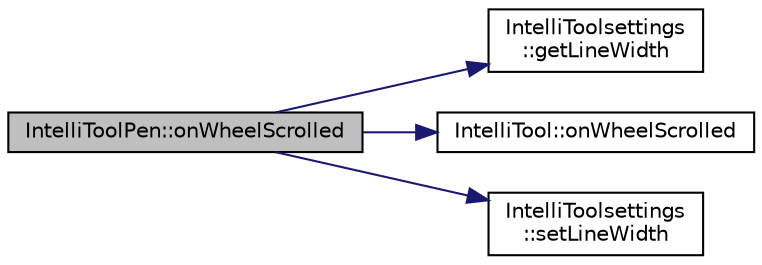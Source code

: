 digraph "IntelliToolPen::onWheelScrolled"
{
 // LATEX_PDF_SIZE
  edge [fontname="Helvetica",fontsize="10",labelfontname="Helvetica",labelfontsize="10"];
  node [fontname="Helvetica",fontsize="10",shape=record];
  rankdir="LR";
  Node1 [label="IntelliToolPen::onWheelScrolled",height=0.2,width=0.4,color="black", fillcolor="grey75", style="filled", fontcolor="black",tooltip="A function managing the scroll event. Changing penWidth relativ to value."];
  Node1 -> Node2 [color="midnightblue",fontsize="10",style="solid",fontname="Helvetica"];
  Node2 [label="IntelliToolsettings\l::getLineWidth",height=0.2,width=0.4,color="black", fillcolor="white", style="filled",URL="$class_intelli_toolsettings.html#a68528dd3bad8f39ba19fa6b12a4e415a",tooltip=" "];
  Node1 -> Node3 [color="midnightblue",fontsize="10",style="solid",fontname="Helvetica"];
  Node3 [label="IntelliTool::onWheelScrolled",height=0.2,width=0.4,color="black", fillcolor="white", style="filled",URL="$class_intelli_tool.html#a4dccfd4460255ccb866f336406a33574",tooltip="A function managing the scroll event. A positive value means scrolling outwards. Call this in child c..."];
  Node1 -> Node4 [color="midnightblue",fontsize="10",style="solid",fontname="Helvetica"];
  Node4 [label="IntelliToolsettings\l::setLineWidth",height=0.2,width=0.4,color="black", fillcolor="white", style="filled",URL="$class_intelli_toolsettings.html#a906d37de6ee94b433d53fe3e598cc9fa",tooltip=" "];
}
